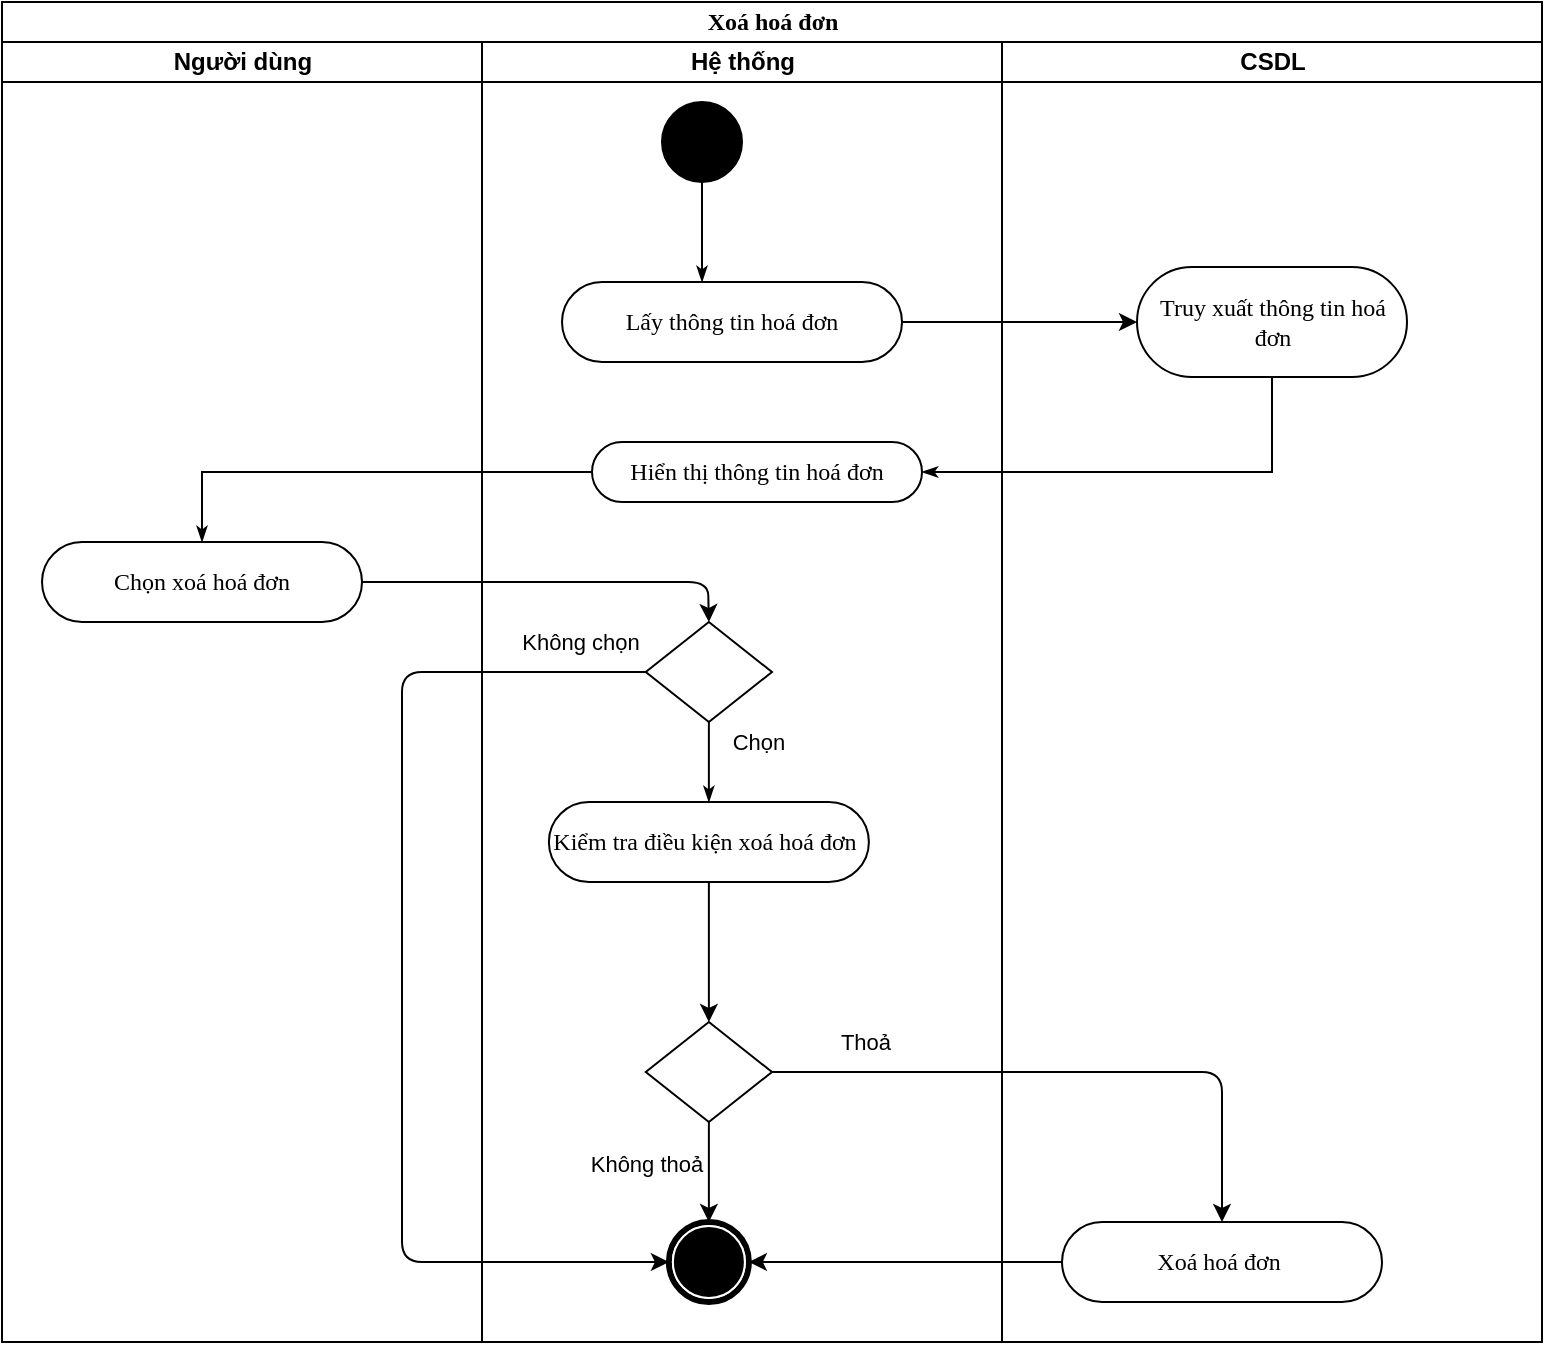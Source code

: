 <mxfile version="13.3.5" type="google"><diagram name="Page-1" id="0783ab3e-0a74-02c8-0abd-f7b4e66b4bec"><mxGraphModel dx="-14" dy="332" grid="1" gridSize="10" guides="1" tooltips="1" connect="1" arrows="1" fold="1" page="1" pageScale="1" pageWidth="850" pageHeight="1100" background="#ffffff" math="0" shadow="0"><root><mxCell id="0"/><mxCell id="1" parent="0"/><mxCell id="gefwrl6oMKEPlUHKGCeb-1" value="Xoá hoá đơn" style="swimlane;html=1;childLayout=stackLayout;startSize=20;rounded=0;shadow=0;comic=0;labelBackgroundColor=none;strokeWidth=1;fontFamily=Verdana;fontSize=12;align=center;" parent="1" vertex="1"><mxGeometry x="910" y="170" width="770" height="670" as="geometry"/></mxCell><mxCell id="gefwrl6oMKEPlUHKGCeb-2" value="" style="endArrow=classic;html=1;exitX=1;exitY=0.5;exitDx=0;exitDy=0;entryX=0;entryY=0.5;entryDx=0;entryDy=0;" parent="gefwrl6oMKEPlUHKGCeb-1" source="gefwrl6oMKEPlUHKGCeb-15" target="gefwrl6oMKEPlUHKGCeb-33" edge="1"><mxGeometry width="50" height="50" relative="1" as="geometry"><mxPoint x="250" y="250" as="sourcePoint"/><mxPoint x="300" y="200" as="targetPoint"/></mxGeometry></mxCell><mxCell id="gefwrl6oMKEPlUHKGCeb-3" value="Người dùng" style="swimlane;html=1;startSize=20;" parent="gefwrl6oMKEPlUHKGCeb-1" vertex="1"><mxGeometry y="20" width="240" height="650" as="geometry"/></mxCell><mxCell id="gefwrl6oMKEPlUHKGCeb-7" value="Chọn xoá hoá đơn" style="rounded=1;whiteSpace=wrap;html=1;shadow=0;comic=0;labelBackgroundColor=none;strokeWidth=1;fontFamily=Verdana;fontSize=12;align=center;arcSize=50;" parent="gefwrl6oMKEPlUHKGCeb-3" vertex="1"><mxGeometry x="20" y="250" width="160" height="40" as="geometry"/></mxCell><mxCell id="gefwrl6oMKEPlUHKGCeb-8" value="Hệ thống" style="swimlane;html=1;startSize=20;" parent="gefwrl6oMKEPlUHKGCeb-1" vertex="1"><mxGeometry x="240" y="20" width="260.0" height="650" as="geometry"/></mxCell><mxCell id="gefwrl6oMKEPlUHKGCeb-50" value="" style="endArrow=classic;html=1;exitX=0;exitY=0.5;exitDx=0;exitDy=0;entryX=0;entryY=0.5;entryDx=0;entryDy=0;" parent="gefwrl6oMKEPlUHKGCeb-8" source="gefwrl6oMKEPlUHKGCeb-13" target="gefwrl6oMKEPlUHKGCeb-11" edge="1"><mxGeometry width="50" height="50" relative="1" as="geometry"><mxPoint x="120" y="630" as="sourcePoint"/><mxPoint x="70" y="440" as="targetPoint"/><Array as="points"><mxPoint x="-40" y="315"/><mxPoint x="-40" y="610"/></Array></mxGeometry></mxCell><mxCell id="gefwrl6oMKEPlUHKGCeb-53" value="Không chọn" style="edgeLabel;html=1;align=center;verticalAlign=middle;resizable=0;points=[];" parent="gefwrl6oMKEPlUHKGCeb-50" vertex="1" connectable="0"><mxGeometry x="-0.849" y="-3" relative="1" as="geometry"><mxPoint x="8.12" y="-12" as="offset"/></mxGeometry></mxCell><mxCell id="286LmCnxMG6kpbHgEvkO-4" value="" style="endArrow=classic;html=1;exitX=0.5;exitY=1;exitDx=0;exitDy=0;entryX=0.5;entryY=0;entryDx=0;entryDy=0;" edge="1" parent="gefwrl6oMKEPlUHKGCeb-8" source="286LmCnxMG6kpbHgEvkO-1" target="286LmCnxMG6kpbHgEvkO-2"><mxGeometry width="50" height="50" relative="1" as="geometry"><mxPoint x="55" y="490" as="sourcePoint"/><mxPoint x="105" y="440" as="targetPoint"/></mxGeometry></mxCell><mxCell id="286LmCnxMG6kpbHgEvkO-6" value="" style="endArrow=classic;html=1;exitX=0.5;exitY=1;exitDx=0;exitDy=0;entryX=0.5;entryY=0;entryDx=0;entryDy=0;" edge="1" parent="gefwrl6oMKEPlUHKGCeb-8" source="286LmCnxMG6kpbHgEvkO-2" target="gefwrl6oMKEPlUHKGCeb-11"><mxGeometry width="50" height="50" relative="1" as="geometry"><mxPoint x="20" y="600" as="sourcePoint"/><mxPoint x="70" y="550" as="targetPoint"/></mxGeometry></mxCell><mxCell id="286LmCnxMG6kpbHgEvkO-7" value="Không thoả" style="edgeLabel;html=1;align=center;verticalAlign=middle;resizable=0;points=[];" vertex="1" connectable="0" parent="286LmCnxMG6kpbHgEvkO-6"><mxGeometry x="-0.544" y="3" relative="1" as="geometry"><mxPoint x="-34.56" y="9" as="offset"/></mxGeometry></mxCell><mxCell id="gefwrl6oMKEPlUHKGCeb-13" value="" style="rhombus;whiteSpace=wrap;html=1;" parent="gefwrl6oMKEPlUHKGCeb-8" vertex="1"><mxGeometry x="81.88" y="290" width="63.12" height="50" as="geometry"/></mxCell><mxCell id="gefwrl6oMKEPlUHKGCeb-11" value="" style="shape=mxgraph.bpmn.shape;html=1;verticalLabelPosition=bottom;labelBackgroundColor=#ffffff;verticalAlign=top;perimeter=ellipsePerimeter;outline=end;symbol=terminate;rounded=0;shadow=0;comic=0;strokeWidth=1;fontFamily=Verdana;fontSize=12;align=center;" parent="gefwrl6oMKEPlUHKGCeb-8" vertex="1"><mxGeometry x="93.44" y="590" width="40" height="40" as="geometry"/></mxCell><mxCell id="286LmCnxMG6kpbHgEvkO-2" value="" style="rhombus;whiteSpace=wrap;html=1;" vertex="1" parent="gefwrl6oMKEPlUHKGCeb-8"><mxGeometry x="81.88" y="490" width="63.12" height="50" as="geometry"/></mxCell><mxCell id="gefwrl6oMKEPlUHKGCeb-15" value="&lt;font style=&quot;font-size: 12px&quot;&gt;Lấy thông tin hoá đơn&lt;/font&gt;" style="rounded=1;whiteSpace=wrap;html=1;shadow=0;comic=0;labelBackgroundColor=none;strokeWidth=1;fontFamily=Verdana;fontSize=12;align=center;arcSize=50;" parent="gefwrl6oMKEPlUHKGCeb-8" vertex="1"><mxGeometry x="40" y="120" width="170" height="40" as="geometry"/></mxCell><mxCell id="gefwrl6oMKEPlUHKGCeb-18" value="" style="ellipse;whiteSpace=wrap;html=1;rounded=0;shadow=0;comic=0;labelBackgroundColor=none;strokeWidth=1;fillColor=#000000;fontFamily=Verdana;fontSize=12;align=center;" parent="gefwrl6oMKEPlUHKGCeb-8" vertex="1"><mxGeometry x="90" y="30" width="40" height="40" as="geometry"/></mxCell><mxCell id="gefwrl6oMKEPlUHKGCeb-19" style="edgeStyle=orthogonalEdgeStyle;rounded=0;html=1;labelBackgroundColor=none;startArrow=none;startFill=0;startSize=5;endArrow=classicThin;endFill=1;endSize=5;jettySize=auto;orthogonalLoop=1;strokeWidth=1;fontFamily=Verdana;fontSize=12" parent="gefwrl6oMKEPlUHKGCeb-8" source="gefwrl6oMKEPlUHKGCeb-18" target="gefwrl6oMKEPlUHKGCeb-15" edge="1"><mxGeometry relative="1" as="geometry"><Array as="points"><mxPoint x="110" y="125"/><mxPoint x="110" y="125"/></Array></mxGeometry></mxCell><mxCell id="286LmCnxMG6kpbHgEvkO-1" value="Kiểm tra điều kiện xoá hoá đơn&amp;nbsp;" style="rounded=1;whiteSpace=wrap;html=1;shadow=0;comic=0;labelBackgroundColor=none;strokeWidth=1;fontFamily=Verdana;fontSize=12;align=center;arcSize=50;" vertex="1" parent="gefwrl6oMKEPlUHKGCeb-8"><mxGeometry x="33.44" y="380" width="160" height="40" as="geometry"/></mxCell><mxCell id="gefwrl6oMKEPlUHKGCeb-21" value="&lt;font style=&quot;font-size: 12px&quot;&gt;Hiển thị thông tin hoá đơn&lt;/font&gt;" style="rounded=1;whiteSpace=wrap;html=1;shadow=0;comic=0;labelBackgroundColor=none;strokeWidth=1;fontFamily=Verdana;fontSize=12;align=center;arcSize=50;" parent="gefwrl6oMKEPlUHKGCeb-8" vertex="1"><mxGeometry x="55" y="200" width="165" height="30" as="geometry"/></mxCell><mxCell id="gefwrl6oMKEPlUHKGCeb-28" style="rounded=0;html=1;labelBackgroundColor=none;startArrow=none;startFill=0;startSize=5;endArrow=classicThin;endFill=1;endSize=5;jettySize=auto;orthogonalLoop=1;strokeWidth=1;fontFamily=Verdana;fontSize=12;exitX=0.5;exitY=1;exitDx=0;exitDy=0;entryX=0.5;entryY=0;entryDx=0;entryDy=0;" parent="gefwrl6oMKEPlUHKGCeb-8" source="gefwrl6oMKEPlUHKGCeb-13" target="286LmCnxMG6kpbHgEvkO-1" edge="1"><mxGeometry relative="1" as="geometry"><mxPoint x="375" y="280" as="sourcePoint"/><mxPoint x="113" y="370" as="targetPoint"/><Array as="points"/></mxGeometry></mxCell><mxCell id="gefwrl6oMKEPlUHKGCeb-34" style="rounded=0;html=1;labelBackgroundColor=none;startArrow=none;startFill=0;startSize=5;endArrow=classicThin;endFill=1;endSize=5;jettySize=auto;orthogonalLoop=1;strokeWidth=1;fontFamily=Verdana;fontSize=12;exitX=0;exitY=0.5;exitDx=0;exitDy=0;" parent="gefwrl6oMKEPlUHKGCeb-1" source="gefwrl6oMKEPlUHKGCeb-21" target="gefwrl6oMKEPlUHKGCeb-7" edge="1"><mxGeometry relative="1" as="geometry"><mxPoint x="295" y="260" as="sourcePoint"/><mxPoint x="102.575" y="279.06" as="targetPoint"/><Array as="points"><mxPoint x="138" y="235"/><mxPoint x="100" y="235"/></Array></mxGeometry></mxCell><mxCell id="gefwrl6oMKEPlUHKGCeb-35" style="rounded=0;html=1;labelBackgroundColor=none;startArrow=none;startFill=0;startSize=5;endArrow=classicThin;endFill=1;endSize=5;jettySize=auto;orthogonalLoop=1;strokeWidth=1;fontFamily=Verdana;fontSize=12;exitX=0.5;exitY=1;exitDx=0;exitDy=0;entryX=1;entryY=0.5;entryDx=0;entryDy=0;" parent="gefwrl6oMKEPlUHKGCeb-1" source="gefwrl6oMKEPlUHKGCeb-33" target="gefwrl6oMKEPlUHKGCeb-21" edge="1"><mxGeometry relative="1" as="geometry"><mxPoint x="583.75" y="268" as="sourcePoint"/><mxPoint x="561.25" y="298" as="targetPoint"/><Array as="points"><mxPoint x="635" y="235"/></Array></mxGeometry></mxCell><mxCell id="gefwrl6oMKEPlUHKGCeb-49" value="" style="endArrow=classic;html=1;exitX=1;exitY=0.5;exitDx=0;exitDy=0;entryX=0.5;entryY=0;entryDx=0;entryDy=0;" parent="gefwrl6oMKEPlUHKGCeb-1" source="gefwrl6oMKEPlUHKGCeb-7" target="gefwrl6oMKEPlUHKGCeb-13" edge="1"><mxGeometry width="50" height="50" relative="1" as="geometry"><mxPoint x="360" y="450" as="sourcePoint"/><mxPoint x="360" y="290" as="targetPoint"/><Array as="points"><mxPoint x="353" y="290"/></Array></mxGeometry></mxCell><mxCell id="gefwrl6oMKEPlUHKGCeb-51" value="Chọn" style="edgeLabel;html=1;align=center;verticalAlign=middle;resizable=0;points=[];" parent="gefwrl6oMKEPlUHKGCeb-49" vertex="1" connectable="0"><mxGeometry x="-0.406" y="-1" relative="1" as="geometry"><mxPoint x="140.5" y="79" as="offset"/></mxGeometry></mxCell><mxCell id="gefwrl6oMKEPlUHKGCeb-27" value="" style="edgeStyle=orthogonalEdgeStyle;rounded=0;orthogonalLoop=1;jettySize=auto;html=1;exitX=0;exitY=0.5;exitDx=0;exitDy=0;entryX=1;entryY=0.5;entryDx=0;entryDy=0;" parent="gefwrl6oMKEPlUHKGCeb-1" source="gefwrl6oMKEPlUHKGCeb-31" target="gefwrl6oMKEPlUHKGCeb-11" edge="1"><mxGeometry relative="1" as="geometry"><mxPoint x="705" y="700" as="sourcePoint"/><mxPoint x="380" y="570" as="targetPoint"/><Array as="points"><mxPoint x="530" y="630"/></Array></mxGeometry></mxCell><mxCell id="gefwrl6oMKEPlUHKGCeb-26" value="CSDL" style="swimlane;html=1;startSize=20;" parent="gefwrl6oMKEPlUHKGCeb-1" vertex="1"><mxGeometry x="500.0" y="20" width="270" height="650" as="geometry"/></mxCell><mxCell id="gefwrl6oMKEPlUHKGCeb-31" value="Xoá hoá đơn&amp;nbsp;" style="rounded=1;whiteSpace=wrap;html=1;shadow=0;comic=0;labelBackgroundColor=none;strokeWidth=1;fontFamily=Verdana;fontSize=12;align=center;arcSize=50;" parent="gefwrl6oMKEPlUHKGCeb-26" vertex="1"><mxGeometry x="30" y="590" width="160" height="40" as="geometry"/></mxCell><mxCell id="gefwrl6oMKEPlUHKGCeb-33" value="&lt;font style=&quot;font-size: 12px&quot;&gt;Truy xuất thông tin hoá đơn&lt;/font&gt;" style="rounded=1;whiteSpace=wrap;html=1;shadow=0;comic=0;labelBackgroundColor=none;strokeWidth=1;fontFamily=Verdana;fontSize=12;align=center;arcSize=50;" parent="gefwrl6oMKEPlUHKGCeb-26" vertex="1"><mxGeometry x="67.5" y="112.5" width="135" height="55" as="geometry"/></mxCell><mxCell id="286LmCnxMG6kpbHgEvkO-3" value="" style="endArrow=classic;html=1;entryX=0.5;entryY=0;entryDx=0;entryDy=0;exitX=1;exitY=0.5;exitDx=0;exitDy=0;" edge="1" parent="gefwrl6oMKEPlUHKGCeb-1" source="286LmCnxMG6kpbHgEvkO-2" target="gefwrl6oMKEPlUHKGCeb-31"><mxGeometry width="50" height="50" relative="1" as="geometry"><mxPoint x="580" y="490" as="sourcePoint"/><mxPoint x="630" y="440" as="targetPoint"/><Array as="points"><mxPoint x="610" y="535"/></Array></mxGeometry></mxCell><mxCell id="286LmCnxMG6kpbHgEvkO-5" value="Thoả&amp;nbsp;" style="edgeLabel;html=1;align=center;verticalAlign=middle;resizable=0;points=[];" vertex="1" connectable="0" parent="286LmCnxMG6kpbHgEvkO-3"><mxGeometry x="-0.345" relative="1" as="geometry"><mxPoint x="-50" y="-15" as="offset"/></mxGeometry></mxCell></root></mxGraphModel></diagram></mxfile>